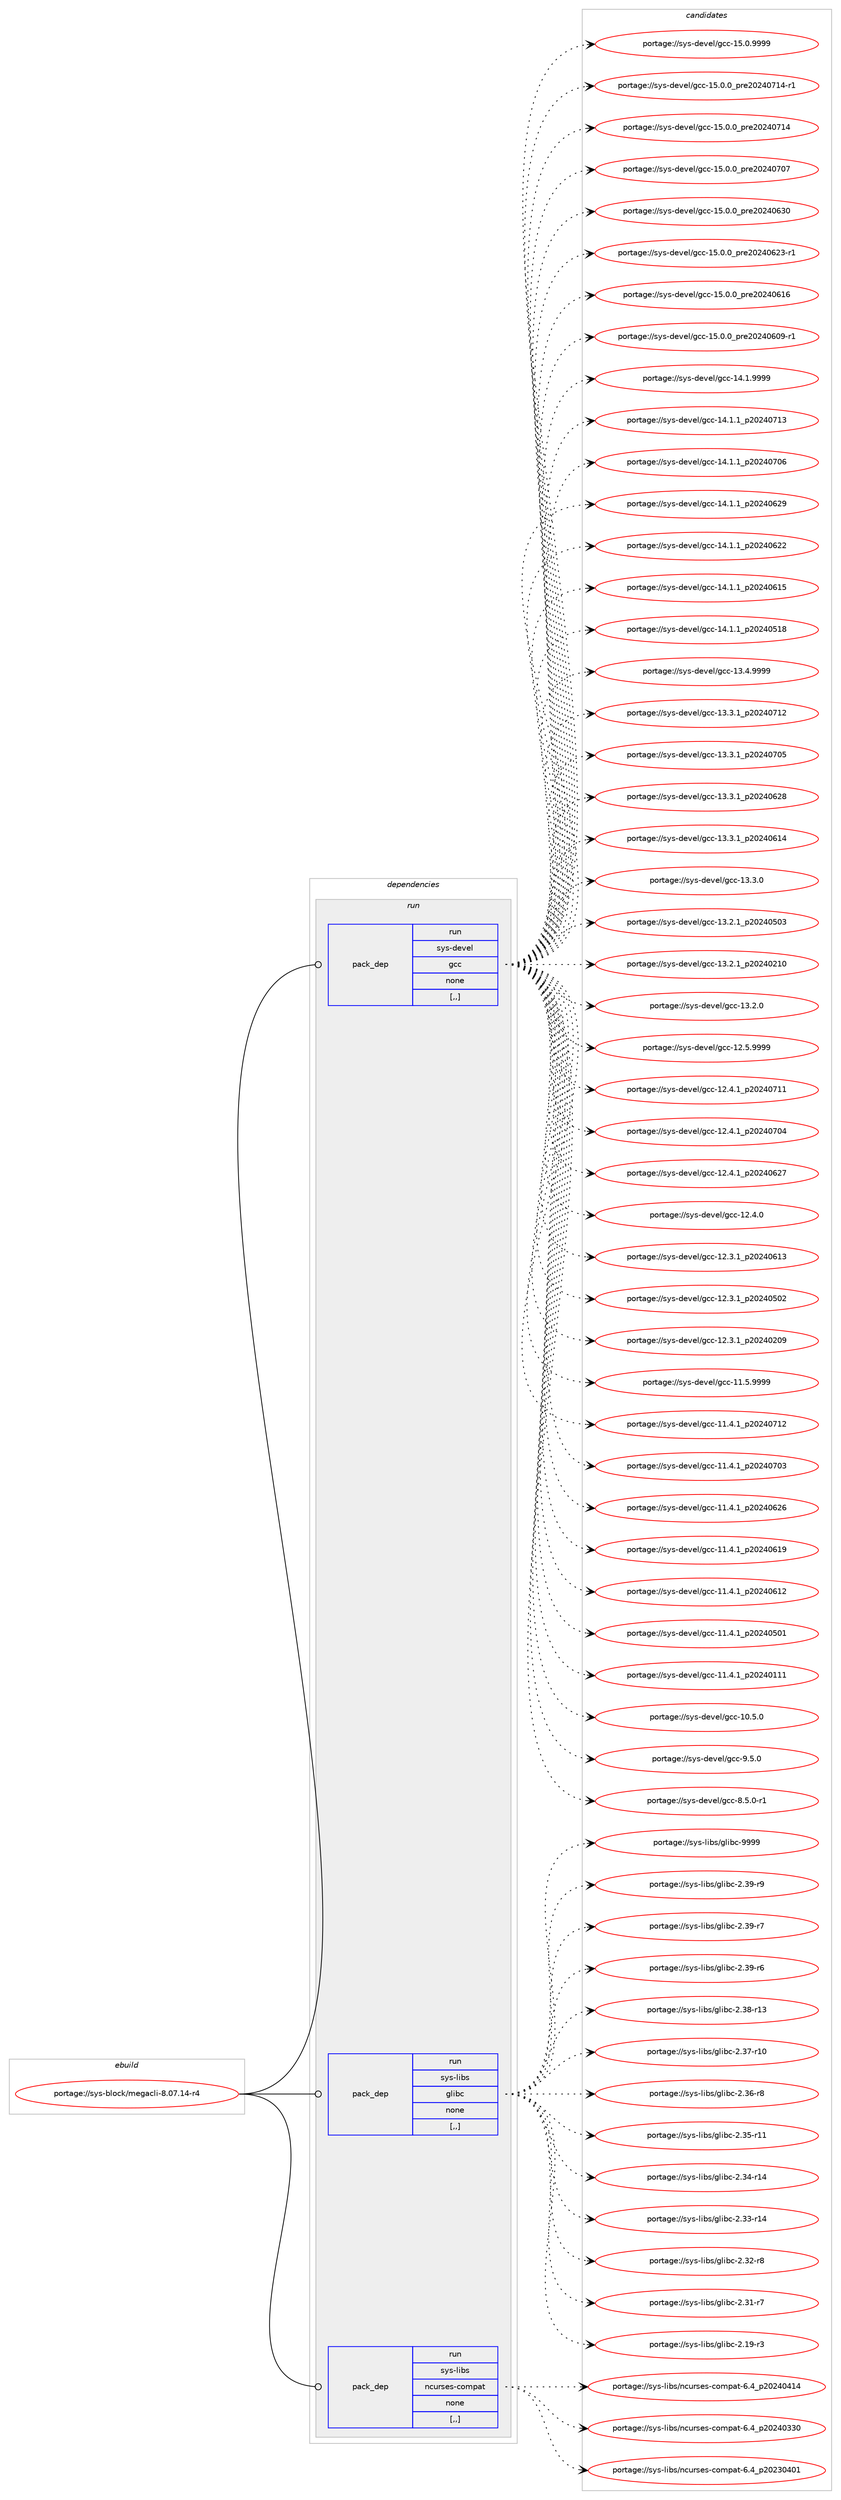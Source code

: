 digraph prolog {

# *************
# Graph options
# *************

newrank=true;
concentrate=true;
compound=true;
graph [rankdir=LR,fontname=Helvetica,fontsize=10,ranksep=1.5];#, ranksep=2.5, nodesep=0.2];
edge  [arrowhead=vee];
node  [fontname=Helvetica,fontsize=10];

# **********
# The ebuild
# **********

subgraph cluster_leftcol {
color=gray;
rank=same;
label=<<i>ebuild</i>>;
id [label="portage://sys-block/megacli-8.07.14-r4", color=red, width=4, href="../sys-block/megacli-8.07.14-r4.svg"];
}

# ****************
# The dependencies
# ****************

subgraph cluster_midcol {
color=gray;
label=<<i>dependencies</i>>;
subgraph cluster_compile {
fillcolor="#eeeeee";
style=filled;
label=<<i>compile</i>>;
}
subgraph cluster_compileandrun {
fillcolor="#eeeeee";
style=filled;
label=<<i>compile and run</i>>;
}
subgraph cluster_run {
fillcolor="#eeeeee";
style=filled;
label=<<i>run</i>>;
subgraph pack309570 {
dependency425628 [label=<<TABLE BORDER="0" CELLBORDER="1" CELLSPACING="0" CELLPADDING="4" WIDTH="220"><TR><TD ROWSPAN="6" CELLPADDING="30">pack_dep</TD></TR><TR><TD WIDTH="110">run</TD></TR><TR><TD>sys-devel</TD></TR><TR><TD>gcc</TD></TR><TR><TD>none</TD></TR><TR><TD>[,,]</TD></TR></TABLE>>, shape=none, color=blue];
}
id:e -> dependency425628:w [weight=20,style="solid",arrowhead="odot"];
subgraph pack309571 {
dependency425629 [label=<<TABLE BORDER="0" CELLBORDER="1" CELLSPACING="0" CELLPADDING="4" WIDTH="220"><TR><TD ROWSPAN="6" CELLPADDING="30">pack_dep</TD></TR><TR><TD WIDTH="110">run</TD></TR><TR><TD>sys-libs</TD></TR><TR><TD>glibc</TD></TR><TR><TD>none</TD></TR><TR><TD>[,,]</TD></TR></TABLE>>, shape=none, color=blue];
}
id:e -> dependency425629:w [weight=20,style="solid",arrowhead="odot"];
subgraph pack309572 {
dependency425630 [label=<<TABLE BORDER="0" CELLBORDER="1" CELLSPACING="0" CELLPADDING="4" WIDTH="220"><TR><TD ROWSPAN="6" CELLPADDING="30">pack_dep</TD></TR><TR><TD WIDTH="110">run</TD></TR><TR><TD>sys-libs</TD></TR><TR><TD>ncurses-compat</TD></TR><TR><TD>none</TD></TR><TR><TD>[,,]</TD></TR></TABLE>>, shape=none, color=blue];
}
id:e -> dependency425630:w [weight=20,style="solid",arrowhead="odot"];
}
}

# **************
# The candidates
# **************

subgraph cluster_choices {
rank=same;
color=gray;
label=<<i>candidates</i>>;

subgraph choice309570 {
color=black;
nodesep=1;
choice1151211154510010111810110847103999945495346484657575757 [label="portage://sys-devel/gcc-15.0.9999", color=red, width=4,href="../sys-devel/gcc-15.0.9999.svg"];
choice11512111545100101118101108471039999454953464846489511211410150485052485549524511449 [label="portage://sys-devel/gcc-15.0.0_pre20240714-r1", color=red, width=4,href="../sys-devel/gcc-15.0.0_pre20240714-r1.svg"];
choice1151211154510010111810110847103999945495346484648951121141015048505248554952 [label="portage://sys-devel/gcc-15.0.0_pre20240714", color=red, width=4,href="../sys-devel/gcc-15.0.0_pre20240714.svg"];
choice1151211154510010111810110847103999945495346484648951121141015048505248554855 [label="portage://sys-devel/gcc-15.0.0_pre20240707", color=red, width=4,href="../sys-devel/gcc-15.0.0_pre20240707.svg"];
choice1151211154510010111810110847103999945495346484648951121141015048505248545148 [label="portage://sys-devel/gcc-15.0.0_pre20240630", color=red, width=4,href="../sys-devel/gcc-15.0.0_pre20240630.svg"];
choice11512111545100101118101108471039999454953464846489511211410150485052485450514511449 [label="portage://sys-devel/gcc-15.0.0_pre20240623-r1", color=red, width=4,href="../sys-devel/gcc-15.0.0_pre20240623-r1.svg"];
choice1151211154510010111810110847103999945495346484648951121141015048505248544954 [label="portage://sys-devel/gcc-15.0.0_pre20240616", color=red, width=4,href="../sys-devel/gcc-15.0.0_pre20240616.svg"];
choice11512111545100101118101108471039999454953464846489511211410150485052485448574511449 [label="portage://sys-devel/gcc-15.0.0_pre20240609-r1", color=red, width=4,href="../sys-devel/gcc-15.0.0_pre20240609-r1.svg"];
choice1151211154510010111810110847103999945495246494657575757 [label="portage://sys-devel/gcc-14.1.9999", color=red, width=4,href="../sys-devel/gcc-14.1.9999.svg"];
choice1151211154510010111810110847103999945495246494649951125048505248554951 [label="portage://sys-devel/gcc-14.1.1_p20240713", color=red, width=4,href="../sys-devel/gcc-14.1.1_p20240713.svg"];
choice1151211154510010111810110847103999945495246494649951125048505248554854 [label="portage://sys-devel/gcc-14.1.1_p20240706", color=red, width=4,href="../sys-devel/gcc-14.1.1_p20240706.svg"];
choice1151211154510010111810110847103999945495246494649951125048505248545057 [label="portage://sys-devel/gcc-14.1.1_p20240629", color=red, width=4,href="../sys-devel/gcc-14.1.1_p20240629.svg"];
choice1151211154510010111810110847103999945495246494649951125048505248545050 [label="portage://sys-devel/gcc-14.1.1_p20240622", color=red, width=4,href="../sys-devel/gcc-14.1.1_p20240622.svg"];
choice1151211154510010111810110847103999945495246494649951125048505248544953 [label="portage://sys-devel/gcc-14.1.1_p20240615", color=red, width=4,href="../sys-devel/gcc-14.1.1_p20240615.svg"];
choice1151211154510010111810110847103999945495246494649951125048505248534956 [label="portage://sys-devel/gcc-14.1.1_p20240518", color=red, width=4,href="../sys-devel/gcc-14.1.1_p20240518.svg"];
choice1151211154510010111810110847103999945495146524657575757 [label="portage://sys-devel/gcc-13.4.9999", color=red, width=4,href="../sys-devel/gcc-13.4.9999.svg"];
choice1151211154510010111810110847103999945495146514649951125048505248554950 [label="portage://sys-devel/gcc-13.3.1_p20240712", color=red, width=4,href="../sys-devel/gcc-13.3.1_p20240712.svg"];
choice1151211154510010111810110847103999945495146514649951125048505248554853 [label="portage://sys-devel/gcc-13.3.1_p20240705", color=red, width=4,href="../sys-devel/gcc-13.3.1_p20240705.svg"];
choice1151211154510010111810110847103999945495146514649951125048505248545056 [label="portage://sys-devel/gcc-13.3.1_p20240628", color=red, width=4,href="../sys-devel/gcc-13.3.1_p20240628.svg"];
choice1151211154510010111810110847103999945495146514649951125048505248544952 [label="portage://sys-devel/gcc-13.3.1_p20240614", color=red, width=4,href="../sys-devel/gcc-13.3.1_p20240614.svg"];
choice1151211154510010111810110847103999945495146514648 [label="portage://sys-devel/gcc-13.3.0", color=red, width=4,href="../sys-devel/gcc-13.3.0.svg"];
choice1151211154510010111810110847103999945495146504649951125048505248534851 [label="portage://sys-devel/gcc-13.2.1_p20240503", color=red, width=4,href="../sys-devel/gcc-13.2.1_p20240503.svg"];
choice1151211154510010111810110847103999945495146504649951125048505248504948 [label="portage://sys-devel/gcc-13.2.1_p20240210", color=red, width=4,href="../sys-devel/gcc-13.2.1_p20240210.svg"];
choice1151211154510010111810110847103999945495146504648 [label="portage://sys-devel/gcc-13.2.0", color=red, width=4,href="../sys-devel/gcc-13.2.0.svg"];
choice1151211154510010111810110847103999945495046534657575757 [label="portage://sys-devel/gcc-12.5.9999", color=red, width=4,href="../sys-devel/gcc-12.5.9999.svg"];
choice1151211154510010111810110847103999945495046524649951125048505248554949 [label="portage://sys-devel/gcc-12.4.1_p20240711", color=red, width=4,href="../sys-devel/gcc-12.4.1_p20240711.svg"];
choice1151211154510010111810110847103999945495046524649951125048505248554852 [label="portage://sys-devel/gcc-12.4.1_p20240704", color=red, width=4,href="../sys-devel/gcc-12.4.1_p20240704.svg"];
choice1151211154510010111810110847103999945495046524649951125048505248545055 [label="portage://sys-devel/gcc-12.4.1_p20240627", color=red, width=4,href="../sys-devel/gcc-12.4.1_p20240627.svg"];
choice1151211154510010111810110847103999945495046524648 [label="portage://sys-devel/gcc-12.4.0", color=red, width=4,href="../sys-devel/gcc-12.4.0.svg"];
choice1151211154510010111810110847103999945495046514649951125048505248544951 [label="portage://sys-devel/gcc-12.3.1_p20240613", color=red, width=4,href="../sys-devel/gcc-12.3.1_p20240613.svg"];
choice1151211154510010111810110847103999945495046514649951125048505248534850 [label="portage://sys-devel/gcc-12.3.1_p20240502", color=red, width=4,href="../sys-devel/gcc-12.3.1_p20240502.svg"];
choice1151211154510010111810110847103999945495046514649951125048505248504857 [label="portage://sys-devel/gcc-12.3.1_p20240209", color=red, width=4,href="../sys-devel/gcc-12.3.1_p20240209.svg"];
choice1151211154510010111810110847103999945494946534657575757 [label="portage://sys-devel/gcc-11.5.9999", color=red, width=4,href="../sys-devel/gcc-11.5.9999.svg"];
choice1151211154510010111810110847103999945494946524649951125048505248554950 [label="portage://sys-devel/gcc-11.4.1_p20240712", color=red, width=4,href="../sys-devel/gcc-11.4.1_p20240712.svg"];
choice1151211154510010111810110847103999945494946524649951125048505248554851 [label="portage://sys-devel/gcc-11.4.1_p20240703", color=red, width=4,href="../sys-devel/gcc-11.4.1_p20240703.svg"];
choice1151211154510010111810110847103999945494946524649951125048505248545054 [label="portage://sys-devel/gcc-11.4.1_p20240626", color=red, width=4,href="../sys-devel/gcc-11.4.1_p20240626.svg"];
choice1151211154510010111810110847103999945494946524649951125048505248544957 [label="portage://sys-devel/gcc-11.4.1_p20240619", color=red, width=4,href="../sys-devel/gcc-11.4.1_p20240619.svg"];
choice1151211154510010111810110847103999945494946524649951125048505248544950 [label="portage://sys-devel/gcc-11.4.1_p20240612", color=red, width=4,href="../sys-devel/gcc-11.4.1_p20240612.svg"];
choice1151211154510010111810110847103999945494946524649951125048505248534849 [label="portage://sys-devel/gcc-11.4.1_p20240501", color=red, width=4,href="../sys-devel/gcc-11.4.1_p20240501.svg"];
choice1151211154510010111810110847103999945494946524649951125048505248494949 [label="portage://sys-devel/gcc-11.4.1_p20240111", color=red, width=4,href="../sys-devel/gcc-11.4.1_p20240111.svg"];
choice1151211154510010111810110847103999945494846534648 [label="portage://sys-devel/gcc-10.5.0", color=red, width=4,href="../sys-devel/gcc-10.5.0.svg"];
choice11512111545100101118101108471039999455746534648 [label="portage://sys-devel/gcc-9.5.0", color=red, width=4,href="../sys-devel/gcc-9.5.0.svg"];
choice115121115451001011181011084710399994556465346484511449 [label="portage://sys-devel/gcc-8.5.0-r1", color=red, width=4,href="../sys-devel/gcc-8.5.0-r1.svg"];
dependency425628:e -> choice1151211154510010111810110847103999945495346484657575757:w [style=dotted,weight="100"];
dependency425628:e -> choice11512111545100101118101108471039999454953464846489511211410150485052485549524511449:w [style=dotted,weight="100"];
dependency425628:e -> choice1151211154510010111810110847103999945495346484648951121141015048505248554952:w [style=dotted,weight="100"];
dependency425628:e -> choice1151211154510010111810110847103999945495346484648951121141015048505248554855:w [style=dotted,weight="100"];
dependency425628:e -> choice1151211154510010111810110847103999945495346484648951121141015048505248545148:w [style=dotted,weight="100"];
dependency425628:e -> choice11512111545100101118101108471039999454953464846489511211410150485052485450514511449:w [style=dotted,weight="100"];
dependency425628:e -> choice1151211154510010111810110847103999945495346484648951121141015048505248544954:w [style=dotted,weight="100"];
dependency425628:e -> choice11512111545100101118101108471039999454953464846489511211410150485052485448574511449:w [style=dotted,weight="100"];
dependency425628:e -> choice1151211154510010111810110847103999945495246494657575757:w [style=dotted,weight="100"];
dependency425628:e -> choice1151211154510010111810110847103999945495246494649951125048505248554951:w [style=dotted,weight="100"];
dependency425628:e -> choice1151211154510010111810110847103999945495246494649951125048505248554854:w [style=dotted,weight="100"];
dependency425628:e -> choice1151211154510010111810110847103999945495246494649951125048505248545057:w [style=dotted,weight="100"];
dependency425628:e -> choice1151211154510010111810110847103999945495246494649951125048505248545050:w [style=dotted,weight="100"];
dependency425628:e -> choice1151211154510010111810110847103999945495246494649951125048505248544953:w [style=dotted,weight="100"];
dependency425628:e -> choice1151211154510010111810110847103999945495246494649951125048505248534956:w [style=dotted,weight="100"];
dependency425628:e -> choice1151211154510010111810110847103999945495146524657575757:w [style=dotted,weight="100"];
dependency425628:e -> choice1151211154510010111810110847103999945495146514649951125048505248554950:w [style=dotted,weight="100"];
dependency425628:e -> choice1151211154510010111810110847103999945495146514649951125048505248554853:w [style=dotted,weight="100"];
dependency425628:e -> choice1151211154510010111810110847103999945495146514649951125048505248545056:w [style=dotted,weight="100"];
dependency425628:e -> choice1151211154510010111810110847103999945495146514649951125048505248544952:w [style=dotted,weight="100"];
dependency425628:e -> choice1151211154510010111810110847103999945495146514648:w [style=dotted,weight="100"];
dependency425628:e -> choice1151211154510010111810110847103999945495146504649951125048505248534851:w [style=dotted,weight="100"];
dependency425628:e -> choice1151211154510010111810110847103999945495146504649951125048505248504948:w [style=dotted,weight="100"];
dependency425628:e -> choice1151211154510010111810110847103999945495146504648:w [style=dotted,weight="100"];
dependency425628:e -> choice1151211154510010111810110847103999945495046534657575757:w [style=dotted,weight="100"];
dependency425628:e -> choice1151211154510010111810110847103999945495046524649951125048505248554949:w [style=dotted,weight="100"];
dependency425628:e -> choice1151211154510010111810110847103999945495046524649951125048505248554852:w [style=dotted,weight="100"];
dependency425628:e -> choice1151211154510010111810110847103999945495046524649951125048505248545055:w [style=dotted,weight="100"];
dependency425628:e -> choice1151211154510010111810110847103999945495046524648:w [style=dotted,weight="100"];
dependency425628:e -> choice1151211154510010111810110847103999945495046514649951125048505248544951:w [style=dotted,weight="100"];
dependency425628:e -> choice1151211154510010111810110847103999945495046514649951125048505248534850:w [style=dotted,weight="100"];
dependency425628:e -> choice1151211154510010111810110847103999945495046514649951125048505248504857:w [style=dotted,weight="100"];
dependency425628:e -> choice1151211154510010111810110847103999945494946534657575757:w [style=dotted,weight="100"];
dependency425628:e -> choice1151211154510010111810110847103999945494946524649951125048505248554950:w [style=dotted,weight="100"];
dependency425628:e -> choice1151211154510010111810110847103999945494946524649951125048505248554851:w [style=dotted,weight="100"];
dependency425628:e -> choice1151211154510010111810110847103999945494946524649951125048505248545054:w [style=dotted,weight="100"];
dependency425628:e -> choice1151211154510010111810110847103999945494946524649951125048505248544957:w [style=dotted,weight="100"];
dependency425628:e -> choice1151211154510010111810110847103999945494946524649951125048505248544950:w [style=dotted,weight="100"];
dependency425628:e -> choice1151211154510010111810110847103999945494946524649951125048505248534849:w [style=dotted,weight="100"];
dependency425628:e -> choice1151211154510010111810110847103999945494946524649951125048505248494949:w [style=dotted,weight="100"];
dependency425628:e -> choice1151211154510010111810110847103999945494846534648:w [style=dotted,weight="100"];
dependency425628:e -> choice11512111545100101118101108471039999455746534648:w [style=dotted,weight="100"];
dependency425628:e -> choice115121115451001011181011084710399994556465346484511449:w [style=dotted,weight="100"];
}
subgraph choice309571 {
color=black;
nodesep=1;
choice11512111545108105981154710310810598994557575757 [label="portage://sys-libs/glibc-9999", color=red, width=4,href="../sys-libs/glibc-9999.svg"];
choice115121115451081059811547103108105989945504651574511457 [label="portage://sys-libs/glibc-2.39-r9", color=red, width=4,href="../sys-libs/glibc-2.39-r9.svg"];
choice115121115451081059811547103108105989945504651574511455 [label="portage://sys-libs/glibc-2.39-r7", color=red, width=4,href="../sys-libs/glibc-2.39-r7.svg"];
choice115121115451081059811547103108105989945504651574511454 [label="portage://sys-libs/glibc-2.39-r6", color=red, width=4,href="../sys-libs/glibc-2.39-r6.svg"];
choice11512111545108105981154710310810598994550465156451144951 [label="portage://sys-libs/glibc-2.38-r13", color=red, width=4,href="../sys-libs/glibc-2.38-r13.svg"];
choice11512111545108105981154710310810598994550465155451144948 [label="portage://sys-libs/glibc-2.37-r10", color=red, width=4,href="../sys-libs/glibc-2.37-r10.svg"];
choice115121115451081059811547103108105989945504651544511456 [label="portage://sys-libs/glibc-2.36-r8", color=red, width=4,href="../sys-libs/glibc-2.36-r8.svg"];
choice11512111545108105981154710310810598994550465153451144949 [label="portage://sys-libs/glibc-2.35-r11", color=red, width=4,href="../sys-libs/glibc-2.35-r11.svg"];
choice11512111545108105981154710310810598994550465152451144952 [label="portage://sys-libs/glibc-2.34-r14", color=red, width=4,href="../sys-libs/glibc-2.34-r14.svg"];
choice11512111545108105981154710310810598994550465151451144952 [label="portage://sys-libs/glibc-2.33-r14", color=red, width=4,href="../sys-libs/glibc-2.33-r14.svg"];
choice115121115451081059811547103108105989945504651504511456 [label="portage://sys-libs/glibc-2.32-r8", color=red, width=4,href="../sys-libs/glibc-2.32-r8.svg"];
choice115121115451081059811547103108105989945504651494511455 [label="portage://sys-libs/glibc-2.31-r7", color=red, width=4,href="../sys-libs/glibc-2.31-r7.svg"];
choice115121115451081059811547103108105989945504649574511451 [label="portage://sys-libs/glibc-2.19-r3", color=red, width=4,href="../sys-libs/glibc-2.19-r3.svg"];
dependency425629:e -> choice11512111545108105981154710310810598994557575757:w [style=dotted,weight="100"];
dependency425629:e -> choice115121115451081059811547103108105989945504651574511457:w [style=dotted,weight="100"];
dependency425629:e -> choice115121115451081059811547103108105989945504651574511455:w [style=dotted,weight="100"];
dependency425629:e -> choice115121115451081059811547103108105989945504651574511454:w [style=dotted,weight="100"];
dependency425629:e -> choice11512111545108105981154710310810598994550465156451144951:w [style=dotted,weight="100"];
dependency425629:e -> choice11512111545108105981154710310810598994550465155451144948:w [style=dotted,weight="100"];
dependency425629:e -> choice115121115451081059811547103108105989945504651544511456:w [style=dotted,weight="100"];
dependency425629:e -> choice11512111545108105981154710310810598994550465153451144949:w [style=dotted,weight="100"];
dependency425629:e -> choice11512111545108105981154710310810598994550465152451144952:w [style=dotted,weight="100"];
dependency425629:e -> choice11512111545108105981154710310810598994550465151451144952:w [style=dotted,weight="100"];
dependency425629:e -> choice115121115451081059811547103108105989945504651504511456:w [style=dotted,weight="100"];
dependency425629:e -> choice115121115451081059811547103108105989945504651494511455:w [style=dotted,weight="100"];
dependency425629:e -> choice115121115451081059811547103108105989945504649574511451:w [style=dotted,weight="100"];
}
subgraph choice309572 {
color=black;
nodesep=1;
choice1151211154510810598115471109911711411510111545991111091129711645544652951125048505248524952 [label="portage://sys-libs/ncurses-compat-6.4_p20240414", color=red, width=4,href="../sys-libs/ncurses-compat-6.4_p20240414.svg"];
choice1151211154510810598115471109911711411510111545991111091129711645544652951125048505248515148 [label="portage://sys-libs/ncurses-compat-6.4_p20240330", color=red, width=4,href="../sys-libs/ncurses-compat-6.4_p20240330.svg"];
choice1151211154510810598115471109911711411510111545991111091129711645544652951125048505148524849 [label="portage://sys-libs/ncurses-compat-6.4_p20230401", color=red, width=4,href="../sys-libs/ncurses-compat-6.4_p20230401.svg"];
dependency425630:e -> choice1151211154510810598115471109911711411510111545991111091129711645544652951125048505248524952:w [style=dotted,weight="100"];
dependency425630:e -> choice1151211154510810598115471109911711411510111545991111091129711645544652951125048505248515148:w [style=dotted,weight="100"];
dependency425630:e -> choice1151211154510810598115471109911711411510111545991111091129711645544652951125048505148524849:w [style=dotted,weight="100"];
}
}

}

